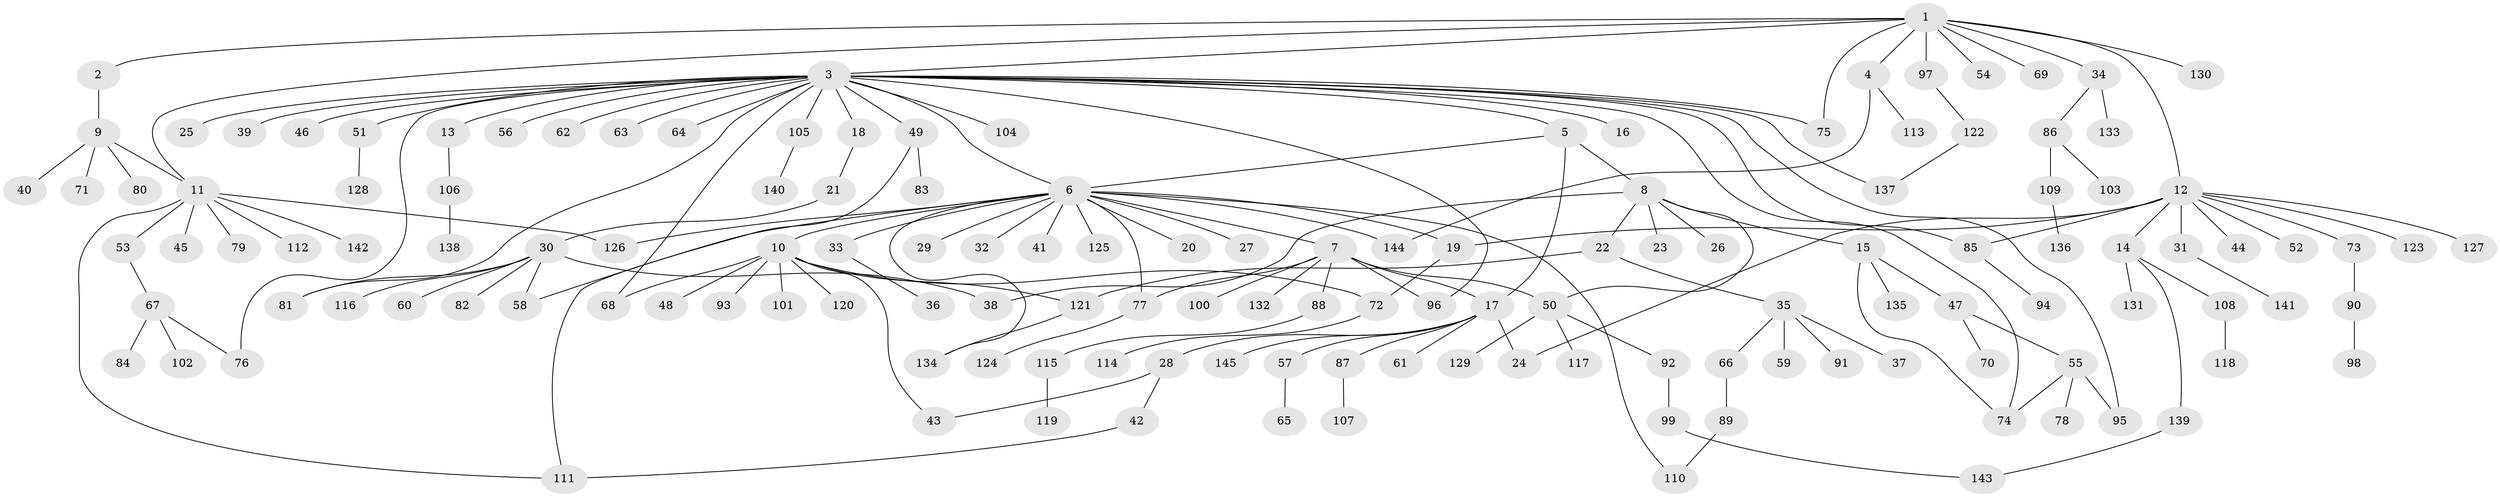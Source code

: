 // Generated by graph-tools (version 1.1) at 2025/26/03/09/25 03:26:05]
// undirected, 145 vertices, 173 edges
graph export_dot {
graph [start="1"]
  node [color=gray90,style=filled];
  1;
  2;
  3;
  4;
  5;
  6;
  7;
  8;
  9;
  10;
  11;
  12;
  13;
  14;
  15;
  16;
  17;
  18;
  19;
  20;
  21;
  22;
  23;
  24;
  25;
  26;
  27;
  28;
  29;
  30;
  31;
  32;
  33;
  34;
  35;
  36;
  37;
  38;
  39;
  40;
  41;
  42;
  43;
  44;
  45;
  46;
  47;
  48;
  49;
  50;
  51;
  52;
  53;
  54;
  55;
  56;
  57;
  58;
  59;
  60;
  61;
  62;
  63;
  64;
  65;
  66;
  67;
  68;
  69;
  70;
  71;
  72;
  73;
  74;
  75;
  76;
  77;
  78;
  79;
  80;
  81;
  82;
  83;
  84;
  85;
  86;
  87;
  88;
  89;
  90;
  91;
  92;
  93;
  94;
  95;
  96;
  97;
  98;
  99;
  100;
  101;
  102;
  103;
  104;
  105;
  106;
  107;
  108;
  109;
  110;
  111;
  112;
  113;
  114;
  115;
  116;
  117;
  118;
  119;
  120;
  121;
  122;
  123;
  124;
  125;
  126;
  127;
  128;
  129;
  130;
  131;
  132;
  133;
  134;
  135;
  136;
  137;
  138;
  139;
  140;
  141;
  142;
  143;
  144;
  145;
  1 -- 2;
  1 -- 3;
  1 -- 4;
  1 -- 11;
  1 -- 12;
  1 -- 34;
  1 -- 54;
  1 -- 69;
  1 -- 75;
  1 -- 97;
  1 -- 130;
  2 -- 9;
  3 -- 5;
  3 -- 6;
  3 -- 13;
  3 -- 16;
  3 -- 18;
  3 -- 25;
  3 -- 39;
  3 -- 46;
  3 -- 49;
  3 -- 51;
  3 -- 56;
  3 -- 62;
  3 -- 63;
  3 -- 64;
  3 -- 68;
  3 -- 74;
  3 -- 75;
  3 -- 76;
  3 -- 81;
  3 -- 85;
  3 -- 95;
  3 -- 96;
  3 -- 104;
  3 -- 105;
  3 -- 137;
  4 -- 113;
  4 -- 144;
  5 -- 6;
  5 -- 8;
  5 -- 17;
  6 -- 7;
  6 -- 10;
  6 -- 19;
  6 -- 20;
  6 -- 27;
  6 -- 29;
  6 -- 32;
  6 -- 33;
  6 -- 41;
  6 -- 58;
  6 -- 77;
  6 -- 110;
  6 -- 125;
  6 -- 126;
  6 -- 134;
  6 -- 144;
  7 -- 17;
  7 -- 50;
  7 -- 77;
  7 -- 88;
  7 -- 96;
  7 -- 100;
  7 -- 132;
  8 -- 15;
  8 -- 22;
  8 -- 23;
  8 -- 26;
  8 -- 38;
  8 -- 50;
  9 -- 11;
  9 -- 40;
  9 -- 71;
  9 -- 80;
  10 -- 43;
  10 -- 48;
  10 -- 68;
  10 -- 72;
  10 -- 93;
  10 -- 101;
  10 -- 120;
  10 -- 121;
  11 -- 45;
  11 -- 53;
  11 -- 79;
  11 -- 111;
  11 -- 112;
  11 -- 126;
  11 -- 142;
  12 -- 14;
  12 -- 19;
  12 -- 24;
  12 -- 31;
  12 -- 44;
  12 -- 52;
  12 -- 73;
  12 -- 85;
  12 -- 123;
  12 -- 127;
  13 -- 106;
  14 -- 108;
  14 -- 131;
  14 -- 139;
  15 -- 47;
  15 -- 74;
  15 -- 135;
  17 -- 24;
  17 -- 28;
  17 -- 57;
  17 -- 61;
  17 -- 87;
  17 -- 145;
  18 -- 21;
  19 -- 72;
  21 -- 30;
  22 -- 35;
  22 -- 121;
  28 -- 42;
  28 -- 43;
  30 -- 38;
  30 -- 58;
  30 -- 60;
  30 -- 81;
  30 -- 82;
  30 -- 116;
  31 -- 141;
  33 -- 36;
  34 -- 86;
  34 -- 133;
  35 -- 37;
  35 -- 59;
  35 -- 66;
  35 -- 91;
  42 -- 111;
  47 -- 55;
  47 -- 70;
  49 -- 83;
  49 -- 111;
  50 -- 92;
  50 -- 117;
  50 -- 129;
  51 -- 128;
  53 -- 67;
  55 -- 74;
  55 -- 78;
  55 -- 95;
  57 -- 65;
  66 -- 89;
  67 -- 76;
  67 -- 84;
  67 -- 102;
  72 -- 114;
  73 -- 90;
  77 -- 124;
  85 -- 94;
  86 -- 103;
  86 -- 109;
  87 -- 107;
  88 -- 115;
  89 -- 110;
  90 -- 98;
  92 -- 99;
  97 -- 122;
  99 -- 143;
  105 -- 140;
  106 -- 138;
  108 -- 118;
  109 -- 136;
  115 -- 119;
  121 -- 134;
  122 -- 137;
  139 -- 143;
}
